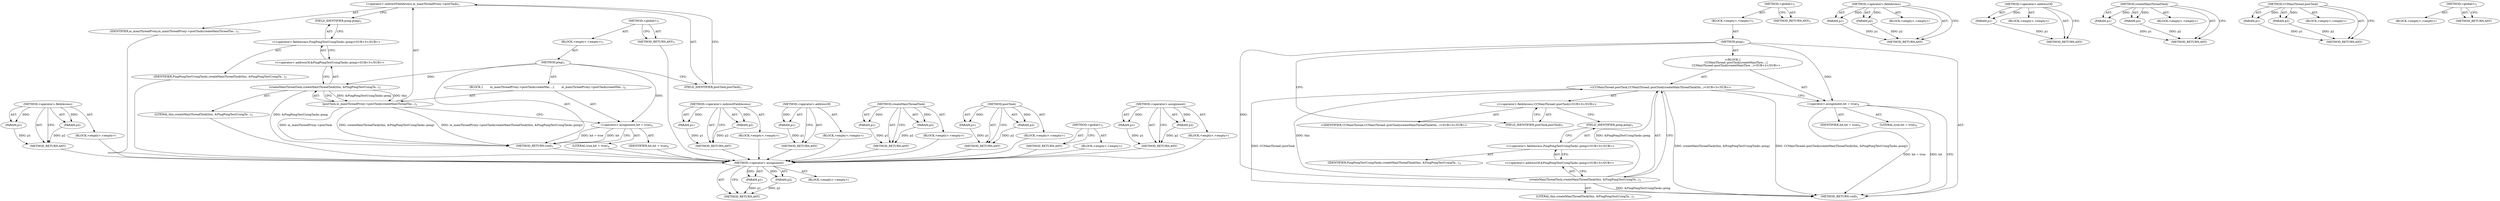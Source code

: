 digraph "&lt;operator&gt;.assignment" {
vulnerable_61 [label=<(METHOD,&lt;operator&gt;.assignment)>];
vulnerable_62 [label=<(PARAM,p1)>];
vulnerable_63 [label=<(PARAM,p2)>];
vulnerable_64 [label=<(BLOCK,&lt;empty&gt;,&lt;empty&gt;)>];
vulnerable_65 [label=<(METHOD_RETURN,ANY)>];
vulnerable_6 [label=<(METHOD,&lt;global&gt;)<SUB>1</SUB>>];
vulnerable_7 [label=<(BLOCK,&lt;empty&gt;,&lt;empty&gt;)<SUB>1</SUB>>];
vulnerable_8 [label=<(METHOD,ping)<SUB>1</SUB>>];
vulnerable_9 [label="<(BLOCK,{
        CCMainThread::postTask(createMainThre...,{
        CCMainThread::postTask(createMainThre...)<SUB>2</SUB>>"];
vulnerable_10 [label="<(CCMainThread.postTask,CCMainThread::postTask(createMainThreadTask(thi...)<SUB>3</SUB>>"];
vulnerable_11 [label="<(&lt;operator&gt;.fieldAccess,CCMainThread::postTask)<SUB>3</SUB>>"];
vulnerable_12 [label="<(IDENTIFIER,CCMainThread,CCMainThread::postTask(createMainThreadTask(thi...)<SUB>3</SUB>>"];
vulnerable_13 [label=<(FIELD_IDENTIFIER,postTask,postTask)<SUB>3</SUB>>];
vulnerable_14 [label=<(createMainThreadTask,createMainThreadTask(this, &amp;PingPongTestUsingTa...)<SUB>3</SUB>>];
vulnerable_15 [label=<(LITERAL,this,createMainThreadTask(this, &amp;PingPongTestUsingTa...)<SUB>3</SUB>>];
vulnerable_16 [label="<(&lt;operator&gt;.addressOf,&amp;PingPongTestUsingTasks::pong)<SUB>3</SUB>>"];
vulnerable_17 [label="<(&lt;operator&gt;.fieldAccess,PingPongTestUsingTasks::pong)<SUB>3</SUB>>"];
vulnerable_18 [label=<(IDENTIFIER,PingPongTestUsingTasks,createMainThreadTask(this, &amp;PingPongTestUsingTa...)<SUB>3</SUB>>];
vulnerable_19 [label=<(FIELD_IDENTIFIER,pong,pong)<SUB>3</SUB>>];
vulnerable_20 [label=<(&lt;operator&gt;.assignment,hit = true)<SUB>4</SUB>>];
vulnerable_21 [label=<(IDENTIFIER,hit,hit = true)<SUB>4</SUB>>];
vulnerable_22 [label=<(LITERAL,true,hit = true)<SUB>4</SUB>>];
vulnerable_23 [label=<(METHOD_RETURN,void)<SUB>1</SUB>>];
vulnerable_25 [label=<(METHOD_RETURN,ANY)<SUB>1</SUB>>];
vulnerable_47 [label=<(METHOD,&lt;operator&gt;.fieldAccess)>];
vulnerable_48 [label=<(PARAM,p1)>];
vulnerable_49 [label=<(PARAM,p2)>];
vulnerable_50 [label=<(BLOCK,&lt;empty&gt;,&lt;empty&gt;)>];
vulnerable_51 [label=<(METHOD_RETURN,ANY)>];
vulnerable_57 [label=<(METHOD,&lt;operator&gt;.addressOf)>];
vulnerable_58 [label=<(PARAM,p1)>];
vulnerable_59 [label=<(BLOCK,&lt;empty&gt;,&lt;empty&gt;)>];
vulnerable_60 [label=<(METHOD_RETURN,ANY)>];
vulnerable_52 [label=<(METHOD,createMainThreadTask)>];
vulnerable_53 [label=<(PARAM,p1)>];
vulnerable_54 [label=<(PARAM,p2)>];
vulnerable_55 [label=<(BLOCK,&lt;empty&gt;,&lt;empty&gt;)>];
vulnerable_56 [label=<(METHOD_RETURN,ANY)>];
vulnerable_42 [label=<(METHOD,CCMainThread.postTask)>];
vulnerable_43 [label=<(PARAM,p1)>];
vulnerable_44 [label=<(PARAM,p2)>];
vulnerable_45 [label=<(BLOCK,&lt;empty&gt;,&lt;empty&gt;)>];
vulnerable_46 [label=<(METHOD_RETURN,ANY)>];
vulnerable_36 [label=<(METHOD,&lt;global&gt;)<SUB>1</SUB>>];
vulnerable_37 [label=<(BLOCK,&lt;empty&gt;,&lt;empty&gt;)>];
vulnerable_38 [label=<(METHOD_RETURN,ANY)>];
fixed_61 [label=<(METHOD,&lt;operator&gt;.fieldAccess)>];
fixed_62 [label=<(PARAM,p1)>];
fixed_63 [label=<(PARAM,p2)>];
fixed_64 [label=<(BLOCK,&lt;empty&gt;,&lt;empty&gt;)>];
fixed_65 [label=<(METHOD_RETURN,ANY)>];
fixed_6 [label=<(METHOD,&lt;global&gt;)<SUB>1</SUB>>];
fixed_7 [label=<(BLOCK,&lt;empty&gt;,&lt;empty&gt;)<SUB>1</SUB>>];
fixed_8 [label=<(METHOD,ping)<SUB>1</SUB>>];
fixed_9 [label=<(BLOCK,{
        m_mainThreadProxy-&gt;postTask(createMai...,{
        m_mainThreadProxy-&gt;postTask(createMai...)<SUB>2</SUB>>];
fixed_10 [label=<(postTask,m_mainThreadProxy-&gt;postTask(createMainThreadTas...)<SUB>3</SUB>>];
fixed_11 [label=<(&lt;operator&gt;.indirectFieldAccess,m_mainThreadProxy-&gt;postTask)<SUB>3</SUB>>];
fixed_12 [label=<(IDENTIFIER,m_mainThreadProxy,m_mainThreadProxy-&gt;postTask(createMainThreadTas...)<SUB>3</SUB>>];
fixed_13 [label=<(FIELD_IDENTIFIER,postTask,postTask)<SUB>3</SUB>>];
fixed_14 [label=<(createMainThreadTask,createMainThreadTask(this, &amp;PingPongTestUsingTa...)<SUB>3</SUB>>];
fixed_15 [label=<(LITERAL,this,createMainThreadTask(this, &amp;PingPongTestUsingTa...)<SUB>3</SUB>>];
fixed_16 [label="<(&lt;operator&gt;.addressOf,&amp;PingPongTestUsingTasks::pong)<SUB>3</SUB>>"];
fixed_17 [label="<(&lt;operator&gt;.fieldAccess,PingPongTestUsingTasks::pong)<SUB>3</SUB>>"];
fixed_18 [label=<(IDENTIFIER,PingPongTestUsingTasks,createMainThreadTask(this, &amp;PingPongTestUsingTa...)<SUB>3</SUB>>];
fixed_19 [label=<(FIELD_IDENTIFIER,pong,pong)<SUB>3</SUB>>];
fixed_20 [label=<(&lt;operator&gt;.assignment,hit = true)<SUB>4</SUB>>];
fixed_21 [label=<(IDENTIFIER,hit,hit = true)<SUB>4</SUB>>];
fixed_22 [label=<(LITERAL,true,hit = true)<SUB>4</SUB>>];
fixed_23 [label=<(METHOD_RETURN,void)<SUB>1</SUB>>];
fixed_25 [label=<(METHOD_RETURN,ANY)<SUB>1</SUB>>];
fixed_47 [label=<(METHOD,&lt;operator&gt;.indirectFieldAccess)>];
fixed_48 [label=<(PARAM,p1)>];
fixed_49 [label=<(PARAM,p2)>];
fixed_50 [label=<(BLOCK,&lt;empty&gt;,&lt;empty&gt;)>];
fixed_51 [label=<(METHOD_RETURN,ANY)>];
fixed_57 [label=<(METHOD,&lt;operator&gt;.addressOf)>];
fixed_58 [label=<(PARAM,p1)>];
fixed_59 [label=<(BLOCK,&lt;empty&gt;,&lt;empty&gt;)>];
fixed_60 [label=<(METHOD_RETURN,ANY)>];
fixed_52 [label=<(METHOD,createMainThreadTask)>];
fixed_53 [label=<(PARAM,p1)>];
fixed_54 [label=<(PARAM,p2)>];
fixed_55 [label=<(BLOCK,&lt;empty&gt;,&lt;empty&gt;)>];
fixed_56 [label=<(METHOD_RETURN,ANY)>];
fixed_42 [label=<(METHOD,postTask)>];
fixed_43 [label=<(PARAM,p1)>];
fixed_44 [label=<(PARAM,p2)>];
fixed_45 [label=<(BLOCK,&lt;empty&gt;,&lt;empty&gt;)>];
fixed_46 [label=<(METHOD_RETURN,ANY)>];
fixed_36 [label=<(METHOD,&lt;global&gt;)<SUB>1</SUB>>];
fixed_37 [label=<(BLOCK,&lt;empty&gt;,&lt;empty&gt;)>];
fixed_38 [label=<(METHOD_RETURN,ANY)>];
fixed_66 [label=<(METHOD,&lt;operator&gt;.assignment)>];
fixed_67 [label=<(PARAM,p1)>];
fixed_68 [label=<(PARAM,p2)>];
fixed_69 [label=<(BLOCK,&lt;empty&gt;,&lt;empty&gt;)>];
fixed_70 [label=<(METHOD_RETURN,ANY)>];
vulnerable_61 -> vulnerable_62  [key=0, label="AST: "];
vulnerable_61 -> vulnerable_62  [key=1, label="DDG: "];
vulnerable_61 -> vulnerable_64  [key=0, label="AST: "];
vulnerable_61 -> vulnerable_63  [key=0, label="AST: "];
vulnerable_61 -> vulnerable_63  [key=1, label="DDG: "];
vulnerable_61 -> vulnerable_65  [key=0, label="AST: "];
vulnerable_61 -> vulnerable_65  [key=1, label="CFG: "];
vulnerable_62 -> vulnerable_65  [key=0, label="DDG: p1"];
vulnerable_63 -> vulnerable_65  [key=0, label="DDG: p2"];
vulnerable_6 -> vulnerable_7  [key=0, label="AST: "];
vulnerable_6 -> vulnerable_25  [key=0, label="AST: "];
vulnerable_6 -> vulnerable_25  [key=1, label="CFG: "];
vulnerable_7 -> vulnerable_8  [key=0, label="AST: "];
vulnerable_8 -> vulnerable_9  [key=0, label="AST: "];
vulnerable_8 -> vulnerable_23  [key=0, label="AST: "];
vulnerable_8 -> vulnerable_13  [key=0, label="CFG: "];
vulnerable_8 -> vulnerable_20  [key=0, label="DDG: "];
vulnerable_8 -> vulnerable_14  [key=0, label="DDG: "];
vulnerable_9 -> vulnerable_10  [key=0, label="AST: "];
vulnerable_9 -> vulnerable_20  [key=0, label="AST: "];
vulnerable_10 -> vulnerable_11  [key=0, label="AST: "];
vulnerable_10 -> vulnerable_14  [key=0, label="AST: "];
vulnerable_10 -> vulnerable_20  [key=0, label="CFG: "];
vulnerable_10 -> vulnerable_23  [key=0, label="DDG: CCMainThread::postTask"];
vulnerable_10 -> vulnerable_23  [key=1, label="DDG: createMainThreadTask(this, &amp;PingPongTestUsingTasks::pong)"];
vulnerable_10 -> vulnerable_23  [key=2, label="DDG: CCMainThread::postTask(createMainThreadTask(this, &amp;PingPongTestUsingTasks::pong))"];
vulnerable_11 -> vulnerable_12  [key=0, label="AST: "];
vulnerable_11 -> vulnerable_13  [key=0, label="AST: "];
vulnerable_11 -> vulnerable_19  [key=0, label="CFG: "];
vulnerable_13 -> vulnerable_11  [key=0, label="CFG: "];
vulnerable_14 -> vulnerable_15  [key=0, label="AST: "];
vulnerable_14 -> vulnerable_16  [key=0, label="AST: "];
vulnerable_14 -> vulnerable_10  [key=0, label="CFG: "];
vulnerable_14 -> vulnerable_10  [key=1, label="DDG: this"];
vulnerable_14 -> vulnerable_10  [key=2, label="DDG: &amp;PingPongTestUsingTasks::pong"];
vulnerable_14 -> vulnerable_23  [key=0, label="DDG: &amp;PingPongTestUsingTasks::pong"];
vulnerable_16 -> vulnerable_17  [key=0, label="AST: "];
vulnerable_16 -> vulnerable_14  [key=0, label="CFG: "];
vulnerable_17 -> vulnerable_18  [key=0, label="AST: "];
vulnerable_17 -> vulnerable_19  [key=0, label="AST: "];
vulnerable_17 -> vulnerable_16  [key=0, label="CFG: "];
vulnerable_19 -> vulnerable_17  [key=0, label="CFG: "];
vulnerable_20 -> vulnerable_21  [key=0, label="AST: "];
vulnerable_20 -> vulnerable_22  [key=0, label="AST: "];
vulnerable_20 -> vulnerable_23  [key=0, label="CFG: "];
vulnerable_20 -> vulnerable_23  [key=1, label="DDG: hit = true"];
vulnerable_20 -> vulnerable_23  [key=2, label="DDG: hit"];
vulnerable_47 -> vulnerable_48  [key=0, label="AST: "];
vulnerable_47 -> vulnerable_48  [key=1, label="DDG: "];
vulnerable_47 -> vulnerable_50  [key=0, label="AST: "];
vulnerable_47 -> vulnerable_49  [key=0, label="AST: "];
vulnerable_47 -> vulnerable_49  [key=1, label="DDG: "];
vulnerable_47 -> vulnerable_51  [key=0, label="AST: "];
vulnerable_47 -> vulnerable_51  [key=1, label="CFG: "];
vulnerable_48 -> vulnerable_51  [key=0, label="DDG: p1"];
vulnerable_49 -> vulnerable_51  [key=0, label="DDG: p2"];
vulnerable_57 -> vulnerable_58  [key=0, label="AST: "];
vulnerable_57 -> vulnerable_58  [key=1, label="DDG: "];
vulnerable_57 -> vulnerable_59  [key=0, label="AST: "];
vulnerable_57 -> vulnerable_60  [key=0, label="AST: "];
vulnerable_57 -> vulnerable_60  [key=1, label="CFG: "];
vulnerable_58 -> vulnerable_60  [key=0, label="DDG: p1"];
vulnerable_52 -> vulnerable_53  [key=0, label="AST: "];
vulnerable_52 -> vulnerable_53  [key=1, label="DDG: "];
vulnerable_52 -> vulnerable_55  [key=0, label="AST: "];
vulnerable_52 -> vulnerable_54  [key=0, label="AST: "];
vulnerable_52 -> vulnerable_54  [key=1, label="DDG: "];
vulnerable_52 -> vulnerable_56  [key=0, label="AST: "];
vulnerable_52 -> vulnerable_56  [key=1, label="CFG: "];
vulnerable_53 -> vulnerable_56  [key=0, label="DDG: p1"];
vulnerable_54 -> vulnerable_56  [key=0, label="DDG: p2"];
vulnerable_42 -> vulnerable_43  [key=0, label="AST: "];
vulnerable_42 -> vulnerable_43  [key=1, label="DDG: "];
vulnerable_42 -> vulnerable_45  [key=0, label="AST: "];
vulnerable_42 -> vulnerable_44  [key=0, label="AST: "];
vulnerable_42 -> vulnerable_44  [key=1, label="DDG: "];
vulnerable_42 -> vulnerable_46  [key=0, label="AST: "];
vulnerable_42 -> vulnerable_46  [key=1, label="CFG: "];
vulnerable_43 -> vulnerable_46  [key=0, label="DDG: p1"];
vulnerable_44 -> vulnerable_46  [key=0, label="DDG: p2"];
vulnerable_36 -> vulnerable_37  [key=0, label="AST: "];
vulnerable_36 -> vulnerable_38  [key=0, label="AST: "];
vulnerable_36 -> vulnerable_38  [key=1, label="CFG: "];
fixed_61 -> fixed_62  [key=0, label="AST: "];
fixed_61 -> fixed_62  [key=1, label="DDG: "];
fixed_61 -> fixed_64  [key=0, label="AST: "];
fixed_61 -> fixed_63  [key=0, label="AST: "];
fixed_61 -> fixed_63  [key=1, label="DDG: "];
fixed_61 -> fixed_65  [key=0, label="AST: "];
fixed_61 -> fixed_65  [key=1, label="CFG: "];
fixed_62 -> fixed_65  [key=0, label="DDG: p1"];
fixed_63 -> fixed_65  [key=0, label="DDG: p2"];
fixed_64 -> vulnerable_61  [key=0];
fixed_65 -> vulnerable_61  [key=0];
fixed_6 -> fixed_7  [key=0, label="AST: "];
fixed_6 -> fixed_25  [key=0, label="AST: "];
fixed_6 -> fixed_25  [key=1, label="CFG: "];
fixed_7 -> fixed_8  [key=0, label="AST: "];
fixed_8 -> fixed_9  [key=0, label="AST: "];
fixed_8 -> fixed_23  [key=0, label="AST: "];
fixed_8 -> fixed_13  [key=0, label="CFG: "];
fixed_8 -> fixed_20  [key=0, label="DDG: "];
fixed_8 -> fixed_14  [key=0, label="DDG: "];
fixed_9 -> fixed_10  [key=0, label="AST: "];
fixed_9 -> fixed_20  [key=0, label="AST: "];
fixed_10 -> fixed_11  [key=0, label="AST: "];
fixed_10 -> fixed_14  [key=0, label="AST: "];
fixed_10 -> fixed_20  [key=0, label="CFG: "];
fixed_10 -> fixed_23  [key=0, label="DDG: m_mainThreadProxy-&gt;postTask"];
fixed_10 -> fixed_23  [key=1, label="DDG: createMainThreadTask(this, &amp;PingPongTestUsingTasks::pong)"];
fixed_10 -> fixed_23  [key=2, label="DDG: m_mainThreadProxy-&gt;postTask(createMainThreadTask(this, &amp;PingPongTestUsingTasks::pong))"];
fixed_11 -> fixed_12  [key=0, label="AST: "];
fixed_11 -> fixed_13  [key=0, label="AST: "];
fixed_11 -> fixed_19  [key=0, label="CFG: "];
fixed_12 -> vulnerable_61  [key=0];
fixed_13 -> fixed_11  [key=0, label="CFG: "];
fixed_14 -> fixed_15  [key=0, label="AST: "];
fixed_14 -> fixed_16  [key=0, label="AST: "];
fixed_14 -> fixed_10  [key=0, label="CFG: "];
fixed_14 -> fixed_10  [key=1, label="DDG: this"];
fixed_14 -> fixed_10  [key=2, label="DDG: &amp;PingPongTestUsingTasks::pong"];
fixed_14 -> fixed_23  [key=0, label="DDG: &amp;PingPongTestUsingTasks::pong"];
fixed_15 -> vulnerable_61  [key=0];
fixed_16 -> fixed_17  [key=0, label="AST: "];
fixed_16 -> fixed_14  [key=0, label="CFG: "];
fixed_17 -> fixed_18  [key=0, label="AST: "];
fixed_17 -> fixed_19  [key=0, label="AST: "];
fixed_17 -> fixed_16  [key=0, label="CFG: "];
fixed_18 -> vulnerable_61  [key=0];
fixed_19 -> fixed_17  [key=0, label="CFG: "];
fixed_20 -> fixed_21  [key=0, label="AST: "];
fixed_20 -> fixed_22  [key=0, label="AST: "];
fixed_20 -> fixed_23  [key=0, label="CFG: "];
fixed_20 -> fixed_23  [key=1, label="DDG: hit = true"];
fixed_20 -> fixed_23  [key=2, label="DDG: hit"];
fixed_21 -> vulnerable_61  [key=0];
fixed_22 -> vulnerable_61  [key=0];
fixed_23 -> vulnerable_61  [key=0];
fixed_25 -> vulnerable_61  [key=0];
fixed_47 -> fixed_48  [key=0, label="AST: "];
fixed_47 -> fixed_48  [key=1, label="DDG: "];
fixed_47 -> fixed_50  [key=0, label="AST: "];
fixed_47 -> fixed_49  [key=0, label="AST: "];
fixed_47 -> fixed_49  [key=1, label="DDG: "];
fixed_47 -> fixed_51  [key=0, label="AST: "];
fixed_47 -> fixed_51  [key=1, label="CFG: "];
fixed_48 -> fixed_51  [key=0, label="DDG: p1"];
fixed_49 -> fixed_51  [key=0, label="DDG: p2"];
fixed_50 -> vulnerable_61  [key=0];
fixed_51 -> vulnerable_61  [key=0];
fixed_57 -> fixed_58  [key=0, label="AST: "];
fixed_57 -> fixed_58  [key=1, label="DDG: "];
fixed_57 -> fixed_59  [key=0, label="AST: "];
fixed_57 -> fixed_60  [key=0, label="AST: "];
fixed_57 -> fixed_60  [key=1, label="CFG: "];
fixed_58 -> fixed_60  [key=0, label="DDG: p1"];
fixed_59 -> vulnerable_61  [key=0];
fixed_60 -> vulnerable_61  [key=0];
fixed_52 -> fixed_53  [key=0, label="AST: "];
fixed_52 -> fixed_53  [key=1, label="DDG: "];
fixed_52 -> fixed_55  [key=0, label="AST: "];
fixed_52 -> fixed_54  [key=0, label="AST: "];
fixed_52 -> fixed_54  [key=1, label="DDG: "];
fixed_52 -> fixed_56  [key=0, label="AST: "];
fixed_52 -> fixed_56  [key=1, label="CFG: "];
fixed_53 -> fixed_56  [key=0, label="DDG: p1"];
fixed_54 -> fixed_56  [key=0, label="DDG: p2"];
fixed_55 -> vulnerable_61  [key=0];
fixed_56 -> vulnerable_61  [key=0];
fixed_42 -> fixed_43  [key=0, label="AST: "];
fixed_42 -> fixed_43  [key=1, label="DDG: "];
fixed_42 -> fixed_45  [key=0, label="AST: "];
fixed_42 -> fixed_44  [key=0, label="AST: "];
fixed_42 -> fixed_44  [key=1, label="DDG: "];
fixed_42 -> fixed_46  [key=0, label="AST: "];
fixed_42 -> fixed_46  [key=1, label="CFG: "];
fixed_43 -> fixed_46  [key=0, label="DDG: p1"];
fixed_44 -> fixed_46  [key=0, label="DDG: p2"];
fixed_45 -> vulnerable_61  [key=0];
fixed_46 -> vulnerable_61  [key=0];
fixed_36 -> fixed_37  [key=0, label="AST: "];
fixed_36 -> fixed_38  [key=0, label="AST: "];
fixed_36 -> fixed_38  [key=1, label="CFG: "];
fixed_37 -> vulnerable_61  [key=0];
fixed_38 -> vulnerable_61  [key=0];
fixed_66 -> fixed_67  [key=0, label="AST: "];
fixed_66 -> fixed_67  [key=1, label="DDG: "];
fixed_66 -> fixed_69  [key=0, label="AST: "];
fixed_66 -> fixed_68  [key=0, label="AST: "];
fixed_66 -> fixed_68  [key=1, label="DDG: "];
fixed_66 -> fixed_70  [key=0, label="AST: "];
fixed_66 -> fixed_70  [key=1, label="CFG: "];
fixed_67 -> fixed_70  [key=0, label="DDG: p1"];
fixed_68 -> fixed_70  [key=0, label="DDG: p2"];
fixed_69 -> vulnerable_61  [key=0];
fixed_70 -> vulnerable_61  [key=0];
}
